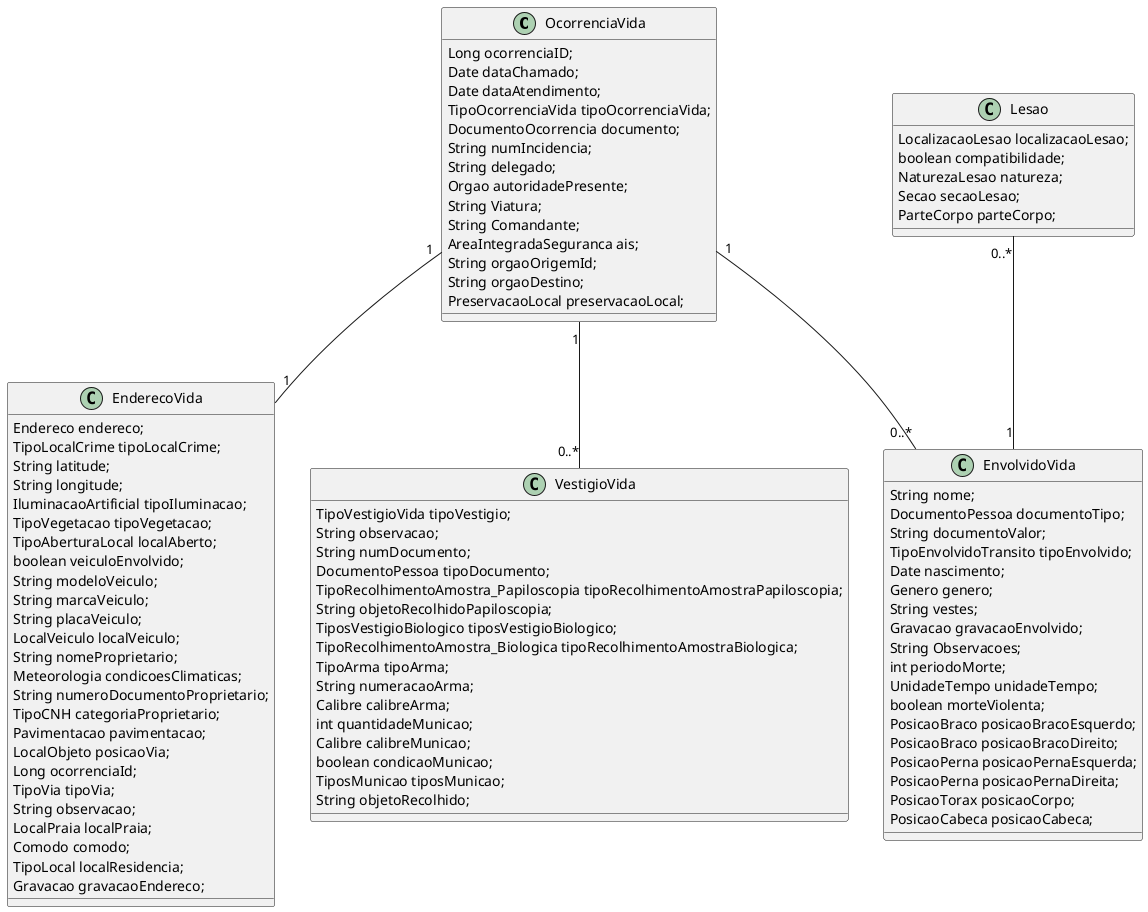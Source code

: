 @startuml

 class OcorrenciaVida{
  Long ocorrenciaID;
  Date dataChamado;
  Date dataAtendimento;
  TipoOcorrenciaVida tipoOcorrenciaVida;
  DocumentoOcorrencia documento;
  String numIncidencia;
  String delegado;
  Orgao autoridadePresente;
  String Viatura;
  String Comandante;
  AreaIntegradaSeguranca ais;
  String orgaoOrigemId;
  String orgaoDestino;
  PreservacaoLocal preservacaoLocal;
  }

  class EnderecoVida{
  Endereco endereco;
    TipoLocalCrime tipoLocalCrime;
    String latitude;
    String longitude;
      IluminacaoArtificial tipoIluminacao;
    TipoVegetacao tipoVegetacao;
    TipoAberturaLocal localAberto;
    boolean veiculoEnvolvido;
  String modeloVeiculo;
    String marcaVeiculo;
    String placaVeiculo;
    LocalVeiculo localVeiculo;
    String nomeProprietario;
    Meteorologia condicoesClimaticas;
    String numeroDocumentoProprietario;
    TipoCNH categoriaProprietario;
    Pavimentacao pavimentacao;
    LocalObjeto posicaoVia;
    Long ocorrenciaId;
    TipoVia tipoVia;
    String observacao;
    LocalPraia localPraia;
  Comodo comodo;
  TipoLocal localResidencia;
  Gravacao gravacaoEndereco;
  }

  class EnvolvidoVida{
    String nome;
      DocumentoPessoa documentoTipo;
      String documentoValor;
      TipoEnvolvidoTransito tipoEnvolvido;
      Date nascimento;
      Genero genero;
      String vestes;
      Gravacao gravacaoEnvolvido;
      String Observacoes;
      int periodoMorte;
      UnidadeTempo unidadeTempo;
      boolean morteViolenta;
      PosicaoBraco posicaoBracoEsquerdo;
      PosicaoBraco posicaoBracoDireito;
      PosicaoPerna posicaoPernaEsquerda;
      PosicaoPerna posicaoPernaDireita;
      PosicaoTorax posicaoCorpo;
      PosicaoCabeca posicaoCabeca;
  }
  class Lesao{
    LocalizacaoLesao localizacaoLesao;
    boolean compatibilidade;
    NaturezaLesao natureza;
    Secao secaoLesao;
    ParteCorpo parteCorpo;
  }

  class VestigioVida{
   TipoVestigioVida tipoVestigio;
      String observacao;
      String numDocumento;
      DocumentoPessoa tipoDocumento;
      TipoRecolhimentoAmostra_Papiloscopia tipoRecolhimentoAmostraPapiloscopia;
      String objetoRecolhidoPapiloscopia;
      TiposVestigioBiologico tiposVestigioBiologico;
      TipoRecolhimentoAmostra_Biologica tipoRecolhimentoAmostraBiologica;
      TipoArma tipoArma;
      String numeracaoArma;
      Calibre calibreArma;
      int quantidadeMunicao;
      Calibre calibreMunicao;
      boolean condicaoMunicao;
      TiposMunicao tiposMunicao;
      String objetoRecolhido;
  }

  OcorrenciaVida "1" -- "1" EnderecoVida
  OcorrenciaVida "1" -- "0..*" EnvolvidoVida
  Lesao "0..*" -- "1" EnvolvidoVida
  OcorrenciaVida "1" -- "0..*" VestigioVida
@enduml